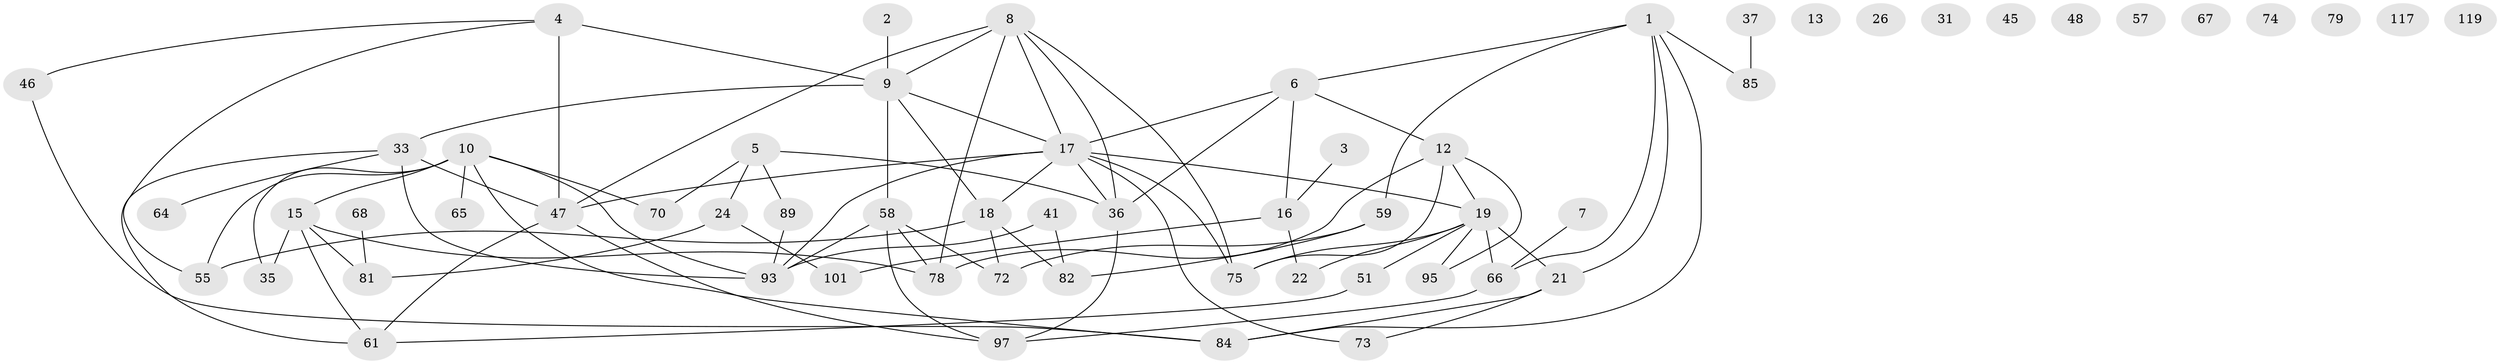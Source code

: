 // original degree distribution, {1: 0.16666666666666666, 2: 0.24166666666666667, 3: 0.275, 5: 0.08333333333333333, 4: 0.11666666666666667, 0: 0.08333333333333333, 7: 0.008333333333333333, 6: 0.025}
// Generated by graph-tools (version 1.1) at 2025/16/03/04/25 18:16:42]
// undirected, 60 vertices, 89 edges
graph export_dot {
graph [start="1"]
  node [color=gray90,style=filled];
  1 [super="+94"];
  2 [super="+14"];
  3;
  4 [super="+11+53"];
  5 [super="+28+20"];
  6 [super="+69"];
  7 [super="+105"];
  8 [super="+39+83"];
  9 [super="+25+88+103"];
  10 [super="+40+30"];
  12 [super="+96"];
  13;
  15 [super="+87+92"];
  16 [super="+27+90"];
  17 [super="+107+54+52"];
  18 [super="+44+29"];
  19 [super="+23+42"];
  21 [super="+56+86"];
  22 [super="+50"];
  24 [super="+32"];
  26;
  31;
  33 [super="+38"];
  35;
  36 [super="+91"];
  37 [super="+49"];
  41;
  45;
  46 [super="+112"];
  47 [super="+60+71+76"];
  48 [super="+102"];
  51;
  55 [super="+62"];
  57;
  58 [super="+98+109"];
  59 [super="+104"];
  61 [super="+77+63"];
  64;
  65;
  66;
  67;
  68;
  70 [super="+106"];
  72;
  73;
  74;
  75;
  78;
  79;
  81 [super="+116"];
  82;
  84;
  85;
  89;
  93 [super="+108"];
  95;
  97;
  101;
  117;
  119;
  1 -- 66;
  1 -- 84;
  1 -- 85;
  1 -- 59;
  1 -- 21;
  1 -- 6;
  2 -- 9;
  3 -- 16;
  4 -- 9;
  4 -- 46;
  4 -- 47 [weight=2];
  4 -- 55;
  5 -- 36;
  5 -- 89;
  5 -- 70;
  5 -- 24;
  6 -- 16;
  6 -- 17;
  6 -- 36;
  6 -- 12;
  7 -- 66;
  8 -- 36;
  8 -- 17;
  8 -- 75;
  8 -- 78;
  8 -- 9;
  8 -- 47;
  9 -- 17;
  9 -- 33;
  9 -- 58 [weight=2];
  9 -- 18;
  10 -- 65;
  10 -- 84;
  10 -- 93;
  10 -- 35;
  10 -- 70;
  10 -- 55;
  10 -- 15;
  12 -- 75;
  12 -- 78;
  12 -- 19;
  12 -- 95;
  15 -- 81;
  15 -- 35;
  15 -- 61;
  15 -- 78;
  16 -- 101;
  16 -- 22;
  17 -- 75;
  17 -- 73;
  17 -- 93;
  17 -- 18;
  17 -- 19 [weight=2];
  17 -- 36;
  17 -- 47;
  18 -- 72;
  18 -- 82;
  18 -- 55;
  19 -- 66 [weight=2];
  19 -- 75;
  19 -- 51;
  19 -- 95;
  19 -- 21;
  19 -- 22;
  21 -- 84;
  21 -- 73;
  24 -- 81;
  24 -- 101;
  33 -- 47;
  33 -- 93;
  33 -- 64;
  33 -- 61;
  36 -- 97;
  37 -- 85;
  41 -- 82;
  41 -- 93;
  46 -- 84;
  47 -- 97;
  47 -- 61;
  51 -- 61;
  58 -- 78;
  58 -- 93;
  58 -- 97;
  58 -- 72;
  59 -- 72;
  59 -- 82;
  66 -- 97;
  68 -- 81;
  89 -- 93;
}
